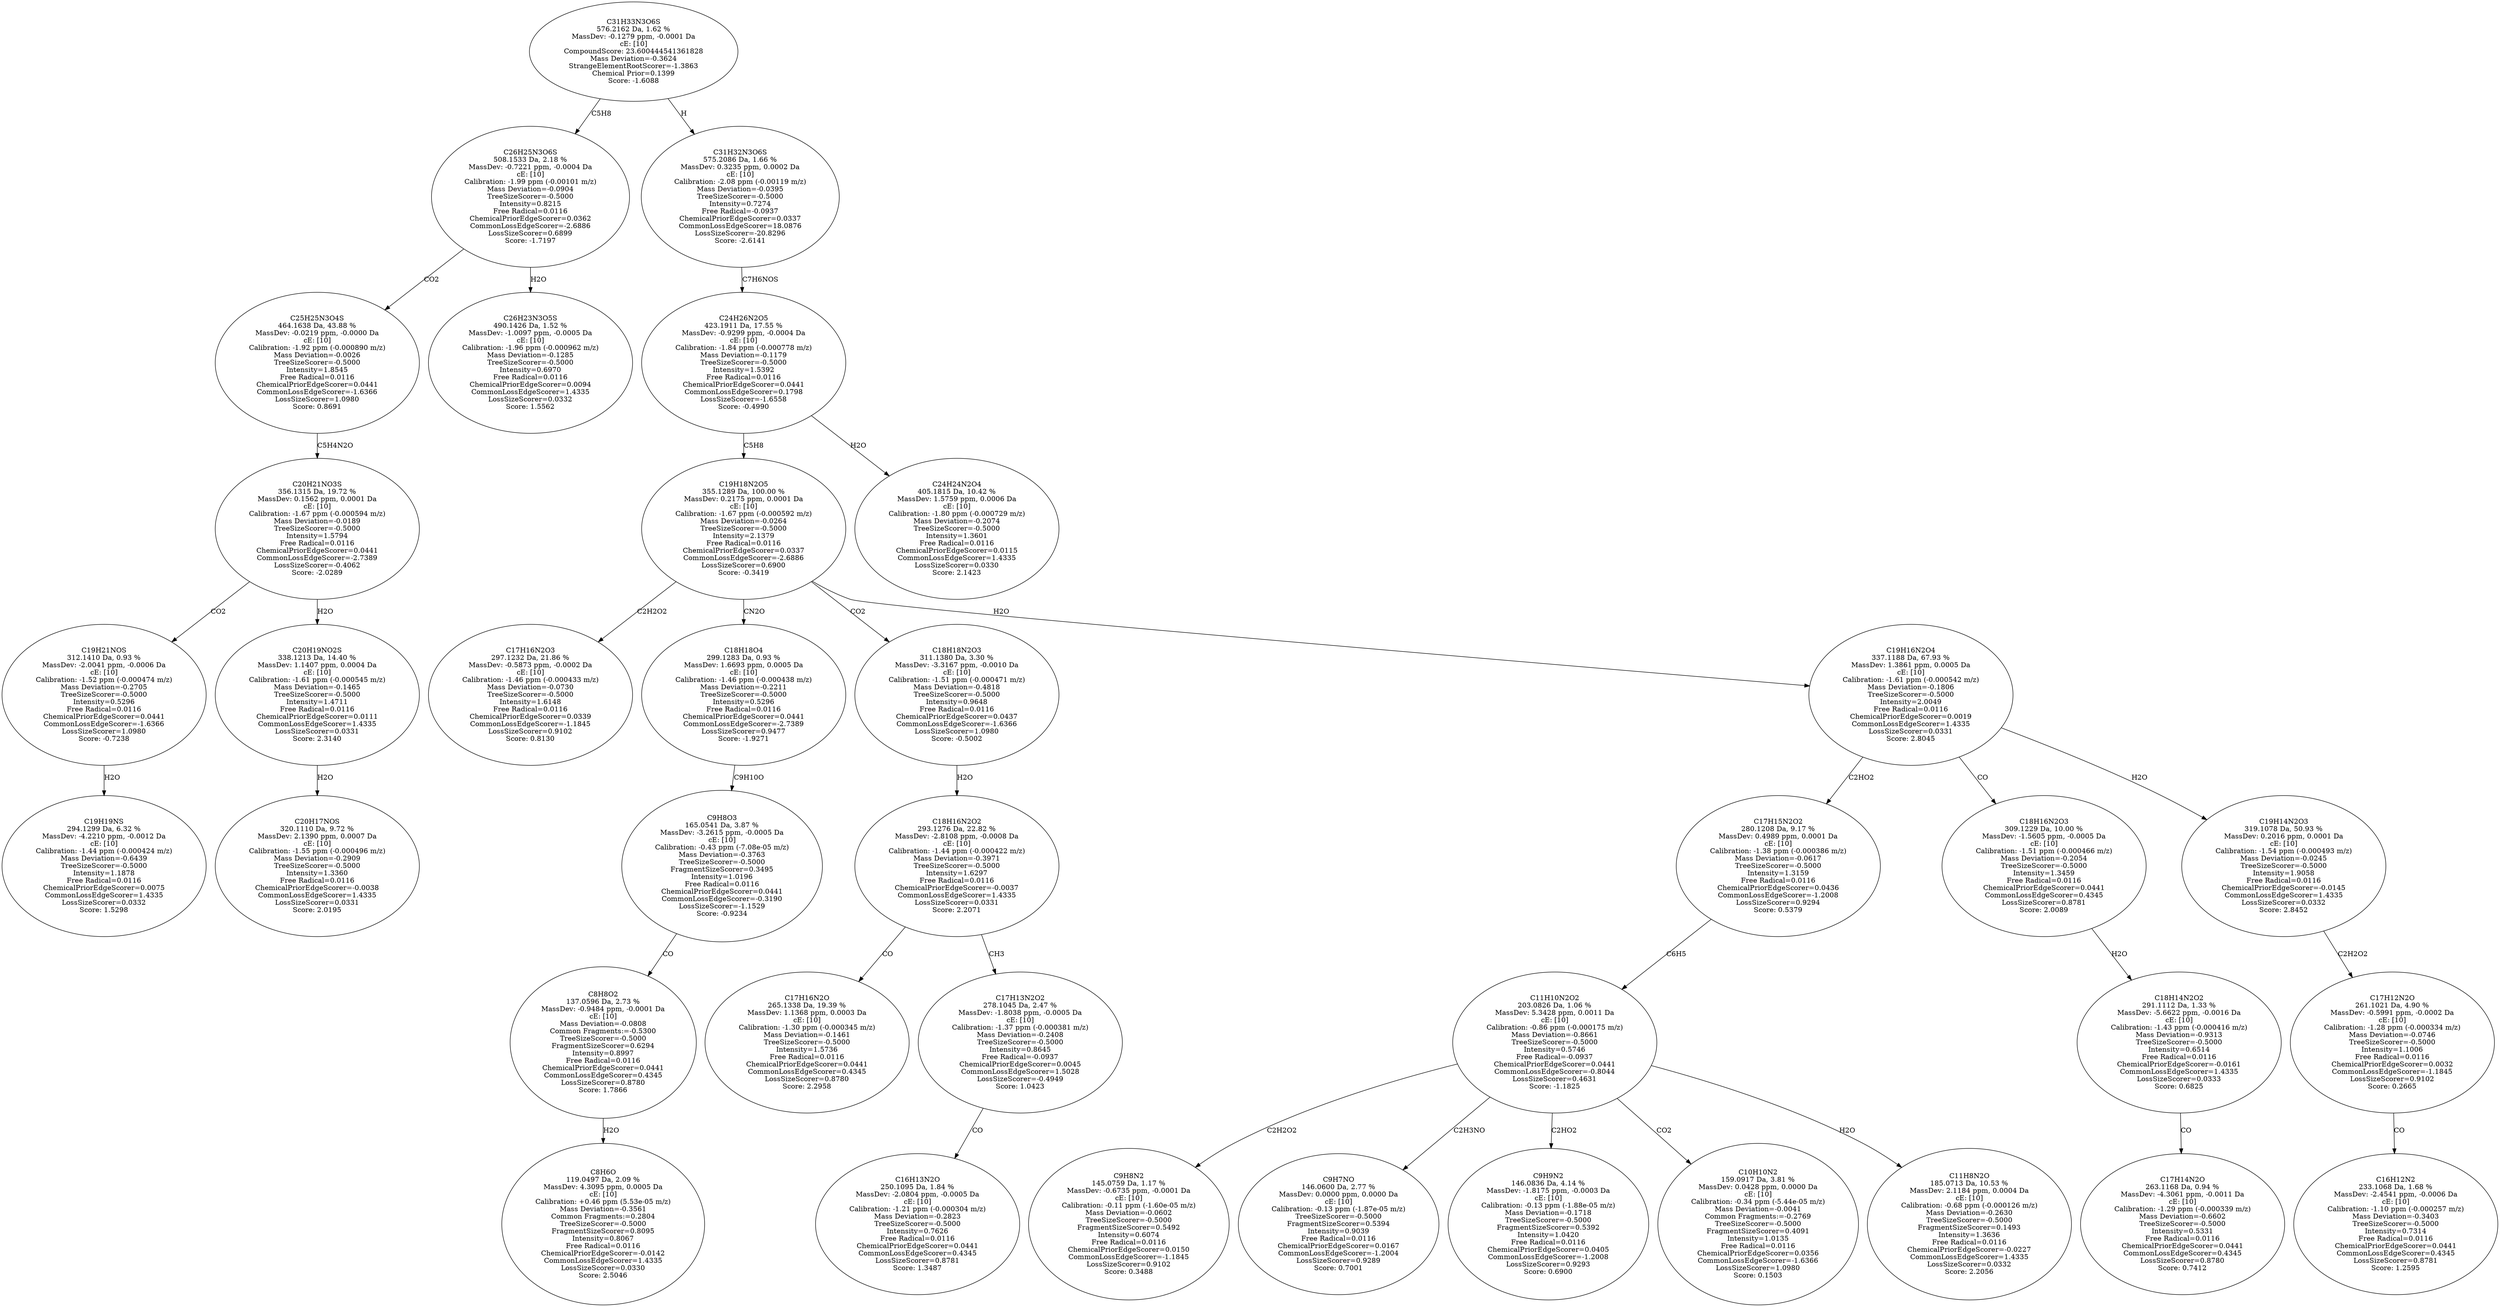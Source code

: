 strict digraph {
v1 [label="C19H19NS\n294.1299 Da, 6.32 %\nMassDev: -4.2210 ppm, -0.0012 Da\ncE: [10]\nCalibration: -1.44 ppm (-0.000424 m/z)\nMass Deviation=-0.6439\nTreeSizeScorer=-0.5000\nIntensity=1.1878\nFree Radical=0.0116\nChemicalPriorEdgeScorer=0.0075\nCommonLossEdgeScorer=1.4335\nLossSizeScorer=0.0332\nScore: 1.5298"];
v2 [label="C19H21NOS\n312.1410 Da, 0.93 %\nMassDev: -2.0041 ppm, -0.0006 Da\ncE: [10]\nCalibration: -1.52 ppm (-0.000474 m/z)\nMass Deviation=-0.2705\nTreeSizeScorer=-0.5000\nIntensity=0.5296\nFree Radical=0.0116\nChemicalPriorEdgeScorer=0.0441\nCommonLossEdgeScorer=-1.6366\nLossSizeScorer=1.0980\nScore: -0.7238"];
v3 [label="C20H17NOS\n320.1110 Da, 9.72 %\nMassDev: 2.1390 ppm, 0.0007 Da\ncE: [10]\nCalibration: -1.55 ppm (-0.000496 m/z)\nMass Deviation=-0.2909\nTreeSizeScorer=-0.5000\nIntensity=1.3360\nFree Radical=0.0116\nChemicalPriorEdgeScorer=-0.0038\nCommonLossEdgeScorer=1.4335\nLossSizeScorer=0.0331\nScore: 2.0195"];
v4 [label="C20H19NO2S\n338.1213 Da, 14.40 %\nMassDev: 1.1407 ppm, 0.0004 Da\ncE: [10]\nCalibration: -1.61 ppm (-0.000545 m/z)\nMass Deviation=-0.1465\nTreeSizeScorer=-0.5000\nIntensity=1.4711\nFree Radical=0.0116\nChemicalPriorEdgeScorer=0.0111\nCommonLossEdgeScorer=1.4335\nLossSizeScorer=0.0331\nScore: 2.3140"];
v5 [label="C20H21NO3S\n356.1315 Da, 19.72 %\nMassDev: 0.1562 ppm, 0.0001 Da\ncE: [10]\nCalibration: -1.67 ppm (-0.000594 m/z)\nMass Deviation=-0.0189\nTreeSizeScorer=-0.5000\nIntensity=1.5794\nFree Radical=0.0116\nChemicalPriorEdgeScorer=0.0441\nCommonLossEdgeScorer=-2.7389\nLossSizeScorer=-0.4062\nScore: -2.0289"];
v6 [label="C25H25N3O4S\n464.1638 Da, 43.88 %\nMassDev: -0.0219 ppm, -0.0000 Da\ncE: [10]\nCalibration: -1.92 ppm (-0.000890 m/z)\nMass Deviation=-0.0026\nTreeSizeScorer=-0.5000\nIntensity=1.8545\nFree Radical=0.0116\nChemicalPriorEdgeScorer=0.0441\nCommonLossEdgeScorer=-1.6366\nLossSizeScorer=1.0980\nScore: 0.8691"];
v7 [label="C26H23N3O5S\n490.1426 Da, 1.52 %\nMassDev: -1.0097 ppm, -0.0005 Da\ncE: [10]\nCalibration: -1.96 ppm (-0.000962 m/z)\nMass Deviation=-0.1285\nTreeSizeScorer=-0.5000\nIntensity=0.6970\nFree Radical=0.0116\nChemicalPriorEdgeScorer=0.0094\nCommonLossEdgeScorer=1.4335\nLossSizeScorer=0.0332\nScore: 1.5562"];
v8 [label="C26H25N3O6S\n508.1533 Da, 2.18 %\nMassDev: -0.7221 ppm, -0.0004 Da\ncE: [10]\nCalibration: -1.99 ppm (-0.00101 m/z)\nMass Deviation=-0.0904\nTreeSizeScorer=-0.5000\nIntensity=0.8215\nFree Radical=0.0116\nChemicalPriorEdgeScorer=0.0362\nCommonLossEdgeScorer=-2.6886\nLossSizeScorer=0.6899\nScore: -1.7197"];
v9 [label="C17H16N2O3\n297.1232 Da, 21.86 %\nMassDev: -0.5873 ppm, -0.0002 Da\ncE: [10]\nCalibration: -1.46 ppm (-0.000433 m/z)\nMass Deviation=-0.0730\nTreeSizeScorer=-0.5000\nIntensity=1.6148\nFree Radical=0.0116\nChemicalPriorEdgeScorer=0.0339\nCommonLossEdgeScorer=-1.1845\nLossSizeScorer=0.9102\nScore: 0.8130"];
v10 [label="C8H6O\n119.0497 Da, 2.09 %\nMassDev: 4.3095 ppm, 0.0005 Da\ncE: [10]\nCalibration: +0.46 ppm (5.53e-05 m/z)\nMass Deviation=-0.3561\nCommon Fragments:=0.2804\nTreeSizeScorer=-0.5000\nFragmentSizeScorer=0.8095\nIntensity=0.8067\nFree Radical=0.0116\nChemicalPriorEdgeScorer=-0.0142\nCommonLossEdgeScorer=1.4335\nLossSizeScorer=0.0330\nScore: 2.5046"];
v11 [label="C8H8O2\n137.0596 Da, 2.73 %\nMassDev: -0.9484 ppm, -0.0001 Da\ncE: [10]\nMass Deviation=-0.0808\nCommon Fragments:=-0.5300\nTreeSizeScorer=-0.5000\nFragmentSizeScorer=0.6294\nIntensity=0.8997\nFree Radical=0.0116\nChemicalPriorEdgeScorer=0.0441\nCommonLossEdgeScorer=0.4345\nLossSizeScorer=0.8780\nScore: 1.7866"];
v12 [label="C9H8O3\n165.0541 Da, 3.87 %\nMassDev: -3.2615 ppm, -0.0005 Da\ncE: [10]\nCalibration: -0.43 ppm (-7.08e-05 m/z)\nMass Deviation=-0.3763\nTreeSizeScorer=-0.5000\nFragmentSizeScorer=0.3495\nIntensity=1.0196\nFree Radical=0.0116\nChemicalPriorEdgeScorer=0.0441\nCommonLossEdgeScorer=-0.3190\nLossSizeScorer=-1.1529\nScore: -0.9234"];
v13 [label="C18H18O4\n299.1283 Da, 0.93 %\nMassDev: 1.6693 ppm, 0.0005 Da\ncE: [10]\nCalibration: -1.46 ppm (-0.000438 m/z)\nMass Deviation=-0.2211\nTreeSizeScorer=-0.5000\nIntensity=0.5296\nFree Radical=0.0116\nChemicalPriorEdgeScorer=0.0441\nCommonLossEdgeScorer=-2.7389\nLossSizeScorer=0.9477\nScore: -1.9271"];
v14 [label="C17H16N2O\n265.1338 Da, 19.39 %\nMassDev: 1.1368 ppm, 0.0003 Da\ncE: [10]\nCalibration: -1.30 ppm (-0.000345 m/z)\nMass Deviation=-0.1461\nTreeSizeScorer=-0.5000\nIntensity=1.5736\nFree Radical=0.0116\nChemicalPriorEdgeScorer=0.0441\nCommonLossEdgeScorer=0.4345\nLossSizeScorer=0.8780\nScore: 2.2958"];
v15 [label="C16H13N2O\n250.1095 Da, 1.84 %\nMassDev: -2.0804 ppm, -0.0005 Da\ncE: [10]\nCalibration: -1.21 ppm (-0.000304 m/z)\nMass Deviation=-0.2823\nTreeSizeScorer=-0.5000\nIntensity=0.7626\nFree Radical=0.0116\nChemicalPriorEdgeScorer=0.0441\nCommonLossEdgeScorer=0.4345\nLossSizeScorer=0.8781\nScore: 1.3487"];
v16 [label="C17H13N2O2\n278.1045 Da, 2.47 %\nMassDev: -1.8038 ppm, -0.0005 Da\ncE: [10]\nCalibration: -1.37 ppm (-0.000381 m/z)\nMass Deviation=-0.2408\nTreeSizeScorer=-0.5000\nIntensity=0.8645\nFree Radical=-0.0937\nChemicalPriorEdgeScorer=0.0045\nCommonLossEdgeScorer=1.5028\nLossSizeScorer=-0.4949\nScore: 1.0423"];
v17 [label="C18H16N2O2\n293.1276 Da, 22.82 %\nMassDev: -2.8108 ppm, -0.0008 Da\ncE: [10]\nCalibration: -1.44 ppm (-0.000422 m/z)\nMass Deviation=-0.3971\nTreeSizeScorer=-0.5000\nIntensity=1.6297\nFree Radical=0.0116\nChemicalPriorEdgeScorer=-0.0037\nCommonLossEdgeScorer=1.4335\nLossSizeScorer=0.0331\nScore: 2.2071"];
v18 [label="C18H18N2O3\n311.1380 Da, 3.30 %\nMassDev: -3.3167 ppm, -0.0010 Da\ncE: [10]\nCalibration: -1.51 ppm (-0.000471 m/z)\nMass Deviation=-0.4818\nTreeSizeScorer=-0.5000\nIntensity=0.9648\nFree Radical=0.0116\nChemicalPriorEdgeScorer=0.0437\nCommonLossEdgeScorer=-1.6366\nLossSizeScorer=1.0980\nScore: -0.5002"];
v19 [label="C9H8N2\n145.0759 Da, 1.17 %\nMassDev: -0.6735 ppm, -0.0001 Da\ncE: [10]\nCalibration: -0.11 ppm (-1.60e-05 m/z)\nMass Deviation=-0.0602\nTreeSizeScorer=-0.5000\nFragmentSizeScorer=0.5492\nIntensity=0.6074\nFree Radical=0.0116\nChemicalPriorEdgeScorer=0.0150\nCommonLossEdgeScorer=-1.1845\nLossSizeScorer=0.9102\nScore: 0.3488"];
v20 [label="C9H7NO\n146.0600 Da, 2.77 %\nMassDev: 0.0000 ppm, 0.0000 Da\ncE: [10]\nCalibration: -0.13 ppm (-1.87e-05 m/z)\nTreeSizeScorer=-0.5000\nFragmentSizeScorer=0.5394\nIntensity=0.9039\nFree Radical=0.0116\nChemicalPriorEdgeScorer=0.0167\nCommonLossEdgeScorer=-1.2004\nLossSizeScorer=0.9289\nScore: 0.7001"];
v21 [label="C9H9N2\n146.0836 Da, 4.14 %\nMassDev: -1.8175 ppm, -0.0003 Da\ncE: [10]\nCalibration: -0.13 ppm (-1.88e-05 m/z)\nMass Deviation=-0.1718\nTreeSizeScorer=-0.5000\nFragmentSizeScorer=0.5392\nIntensity=1.0420\nFree Radical=0.0116\nChemicalPriorEdgeScorer=0.0405\nCommonLossEdgeScorer=-1.2008\nLossSizeScorer=0.9293\nScore: 0.6900"];
v22 [label="C10H10N2\n159.0917 Da, 3.81 %\nMassDev: 0.0428 ppm, 0.0000 Da\ncE: [10]\nCalibration: -0.34 ppm (-5.44e-05 m/z)\nMass Deviation=-0.0041\nCommon Fragments:=-0.2769\nTreeSizeScorer=-0.5000\nFragmentSizeScorer=0.4091\nIntensity=1.0135\nFree Radical=0.0116\nChemicalPriorEdgeScorer=0.0356\nCommonLossEdgeScorer=-1.6366\nLossSizeScorer=1.0980\nScore: 0.1503"];
v23 [label="C11H8N2O\n185.0713 Da, 10.53 %\nMassDev: 2.1184 ppm, 0.0004 Da\ncE: [10]\nCalibration: -0.68 ppm (-0.000126 m/z)\nMass Deviation=-0.2630\nTreeSizeScorer=-0.5000\nFragmentSizeScorer=0.1493\nIntensity=1.3636\nFree Radical=0.0116\nChemicalPriorEdgeScorer=-0.0227\nCommonLossEdgeScorer=1.4335\nLossSizeScorer=0.0332\nScore: 2.2056"];
v24 [label="C11H10N2O2\n203.0826 Da, 1.06 %\nMassDev: 5.3428 ppm, 0.0011 Da\ncE: [10]\nCalibration: -0.86 ppm (-0.000175 m/z)\nMass Deviation=-0.8661\nTreeSizeScorer=-0.5000\nIntensity=0.5746\nFree Radical=-0.0937\nChemicalPriorEdgeScorer=0.0441\nCommonLossEdgeScorer=-0.8044\nLossSizeScorer=0.4631\nScore: -1.1825"];
v25 [label="C17H15N2O2\n280.1208 Da, 9.17 %\nMassDev: 0.4989 ppm, 0.0001 Da\ncE: [10]\nCalibration: -1.38 ppm (-0.000386 m/z)\nMass Deviation=-0.0617\nTreeSizeScorer=-0.5000\nIntensity=1.3159\nFree Radical=0.0116\nChemicalPriorEdgeScorer=0.0436\nCommonLossEdgeScorer=-1.2008\nLossSizeScorer=0.9294\nScore: 0.5379"];
v26 [label="C17H14N2O\n263.1168 Da, 0.94 %\nMassDev: -4.3061 ppm, -0.0011 Da\ncE: [10]\nCalibration: -1.29 ppm (-0.000339 m/z)\nMass Deviation=-0.6602\nTreeSizeScorer=-0.5000\nIntensity=0.5331\nFree Radical=0.0116\nChemicalPriorEdgeScorer=0.0441\nCommonLossEdgeScorer=0.4345\nLossSizeScorer=0.8780\nScore: 0.7412"];
v27 [label="C18H14N2O2\n291.1112 Da, 1.33 %\nMassDev: -5.6622 ppm, -0.0016 Da\ncE: [10]\nCalibration: -1.43 ppm (-0.000416 m/z)\nMass Deviation=-0.9313\nTreeSizeScorer=-0.5000\nIntensity=0.6514\nFree Radical=0.0116\nChemicalPriorEdgeScorer=-0.0161\nCommonLossEdgeScorer=1.4335\nLossSizeScorer=0.0333\nScore: 0.6825"];
v28 [label="C18H16N2O3\n309.1229 Da, 10.00 %\nMassDev: -1.5605 ppm, -0.0005 Da\ncE: [10]\nCalibration: -1.51 ppm (-0.000466 m/z)\nMass Deviation=-0.2054\nTreeSizeScorer=-0.5000\nIntensity=1.3459\nFree Radical=0.0116\nChemicalPriorEdgeScorer=0.0441\nCommonLossEdgeScorer=0.4345\nLossSizeScorer=0.8781\nScore: 2.0089"];
v29 [label="C16H12N2\n233.1068 Da, 1.68 %\nMassDev: -2.4541 ppm, -0.0006 Da\ncE: [10]\nCalibration: -1.10 ppm (-0.000257 m/z)\nMass Deviation=-0.3403\nTreeSizeScorer=-0.5000\nIntensity=0.7314\nFree Radical=0.0116\nChemicalPriorEdgeScorer=0.0441\nCommonLossEdgeScorer=0.4345\nLossSizeScorer=0.8781\nScore: 1.2595"];
v30 [label="C17H12N2O\n261.1021 Da, 4.90 %\nMassDev: -0.5991 ppm, -0.0002 Da\ncE: [10]\nCalibration: -1.28 ppm (-0.000334 m/z)\nMass Deviation=-0.0746\nTreeSizeScorer=-0.5000\nIntensity=1.1006\nFree Radical=0.0116\nChemicalPriorEdgeScorer=0.0032\nCommonLossEdgeScorer=-1.1845\nLossSizeScorer=0.9102\nScore: 0.2665"];
v31 [label="C19H14N2O3\n319.1078 Da, 50.93 %\nMassDev: 0.2016 ppm, 0.0001 Da\ncE: [10]\nCalibration: -1.54 ppm (-0.000493 m/z)\nMass Deviation=-0.0245\nTreeSizeScorer=-0.5000\nIntensity=1.9058\nFree Radical=0.0116\nChemicalPriorEdgeScorer=-0.0145\nCommonLossEdgeScorer=1.4335\nLossSizeScorer=0.0332\nScore: 2.8452"];
v32 [label="C19H16N2O4\n337.1188 Da, 67.93 %\nMassDev: 1.3861 ppm, 0.0005 Da\ncE: [10]\nCalibration: -1.61 ppm (-0.000542 m/z)\nMass Deviation=-0.1806\nTreeSizeScorer=-0.5000\nIntensity=2.0049\nFree Radical=0.0116\nChemicalPriorEdgeScorer=0.0019\nCommonLossEdgeScorer=1.4335\nLossSizeScorer=0.0331\nScore: 2.8045"];
v33 [label="C19H18N2O5\n355.1289 Da, 100.00 %\nMassDev: 0.2175 ppm, 0.0001 Da\ncE: [10]\nCalibration: -1.67 ppm (-0.000592 m/z)\nMass Deviation=-0.0264\nTreeSizeScorer=-0.5000\nIntensity=2.1379\nFree Radical=0.0116\nChemicalPriorEdgeScorer=0.0337\nCommonLossEdgeScorer=-2.6886\nLossSizeScorer=0.6900\nScore: -0.3419"];
v34 [label="C24H24N2O4\n405.1815 Da, 10.42 %\nMassDev: 1.5759 ppm, 0.0006 Da\ncE: [10]\nCalibration: -1.80 ppm (-0.000729 m/z)\nMass Deviation=-0.2074\nTreeSizeScorer=-0.5000\nIntensity=1.3601\nFree Radical=0.0116\nChemicalPriorEdgeScorer=0.0115\nCommonLossEdgeScorer=1.4335\nLossSizeScorer=0.0330\nScore: 2.1423"];
v35 [label="C24H26N2O5\n423.1911 Da, 17.55 %\nMassDev: -0.9299 ppm, -0.0004 Da\ncE: [10]\nCalibration: -1.84 ppm (-0.000778 m/z)\nMass Deviation=-0.1179\nTreeSizeScorer=-0.5000\nIntensity=1.5392\nFree Radical=0.0116\nChemicalPriorEdgeScorer=0.0441\nCommonLossEdgeScorer=0.1798\nLossSizeScorer=-1.6558\nScore: -0.4990"];
v36 [label="C31H32N3O6S\n575.2086 Da, 1.66 %\nMassDev: 0.3235 ppm, 0.0002 Da\ncE: [10]\nCalibration: -2.08 ppm (-0.00119 m/z)\nMass Deviation=-0.0395\nTreeSizeScorer=-0.5000\nIntensity=0.7274\nFree Radical=-0.0937\nChemicalPriorEdgeScorer=0.0337\nCommonLossEdgeScorer=18.0876\nLossSizeScorer=-20.8296\nScore: -2.6141"];
v37 [label="C31H33N3O6S\n576.2162 Da, 1.62 %\nMassDev: -0.1279 ppm, -0.0001 Da\ncE: [10]\nCompoundScore: 23.600444541361828\nMass Deviation=-0.3624\nStrangeElementRootScorer=-1.3863\nChemical Prior=0.1399\nScore: -1.6088"];
v2 -> v1 [label="H2O"];
v5 -> v2 [label="CO2"];
v4 -> v3 [label="H2O"];
v5 -> v4 [label="H2O"];
v6 -> v5 [label="C5H4N2O"];
v8 -> v6 [label="CO2"];
v8 -> v7 [label="H2O"];
v37 -> v8 [label="C5H8"];
v33 -> v9 [label="C2H2O2"];
v11 -> v10 [label="H2O"];
v12 -> v11 [label="CO"];
v13 -> v12 [label="C9H10O"];
v33 -> v13 [label="CN2O"];
v17 -> v14 [label="CO"];
v16 -> v15 [label="CO"];
v17 -> v16 [label="CH3"];
v18 -> v17 [label="H2O"];
v33 -> v18 [label="CO2"];
v24 -> v19 [label="C2H2O2"];
v24 -> v20 [label="C2H3NO"];
v24 -> v21 [label="C2HO2"];
v24 -> v22 [label="CO2"];
v24 -> v23 [label="H2O"];
v25 -> v24 [label="C6H5"];
v32 -> v25 [label="C2HO2"];
v27 -> v26 [label="CO"];
v28 -> v27 [label="H2O"];
v32 -> v28 [label="CO"];
v30 -> v29 [label="CO"];
v31 -> v30 [label="C2H2O2"];
v32 -> v31 [label="H2O"];
v33 -> v32 [label="H2O"];
v35 -> v33 [label="C5H8"];
v35 -> v34 [label="H2O"];
v36 -> v35 [label="C7H6NOS"];
v37 -> v36 [label="H"];
}